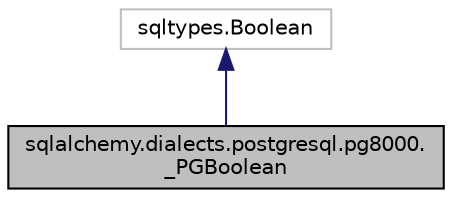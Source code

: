 digraph "sqlalchemy.dialects.postgresql.pg8000._PGBoolean"
{
 // LATEX_PDF_SIZE
  edge [fontname="Helvetica",fontsize="10",labelfontname="Helvetica",labelfontsize="10"];
  node [fontname="Helvetica",fontsize="10",shape=record];
  Node1 [label="sqlalchemy.dialects.postgresql.pg8000.\l_PGBoolean",height=0.2,width=0.4,color="black", fillcolor="grey75", style="filled", fontcolor="black",tooltip=" "];
  Node2 -> Node1 [dir="back",color="midnightblue",fontsize="10",style="solid",fontname="Helvetica"];
  Node2 [label="sqltypes.Boolean",height=0.2,width=0.4,color="grey75", fillcolor="white", style="filled",tooltip=" "];
}
